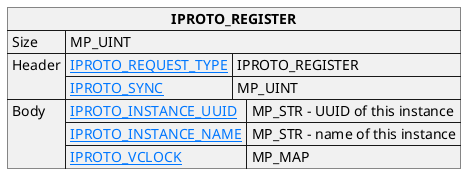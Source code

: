 @startuml

skinparam {
    HyperlinkColor #0077FF
    FontColor #313131
    BorderColor #313131
    BackgroundColor transparent
}

json "**IPROTO_REGISTER**" as register_request {
    "Size": "MP_UINT",
    "Header": {
      "[[https://tarantool.io/en/doc/latest/reference/internals/iproto/keys IPROTO_REQUEST_TYPE]]": "IPROTO_REGISTER",
      "[[https://tarantool.io/en/doc/latest/reference/internals/iproto/keys IPROTO_SYNC]]": "MP_UINT"
    },
    "Body": {
      "[[https://tarantool.io/en/doc/latest/reference/internals/iproto/keys IPROTO_INSTANCE_UUID]]": "MP_STR – UUID of this instance",
      "[[https://tarantool.io/en/doc/latest/reference/internals/iproto/keys IPROTO_INSTANCE_NAME]]": "MP_STR - name of this instance",
      "[[https://tarantool.io/en/doc/latest/reference/internals/iproto/keys IPROTO_VCLOCK]]": "MP_MAP"
    }
}

@enduml
